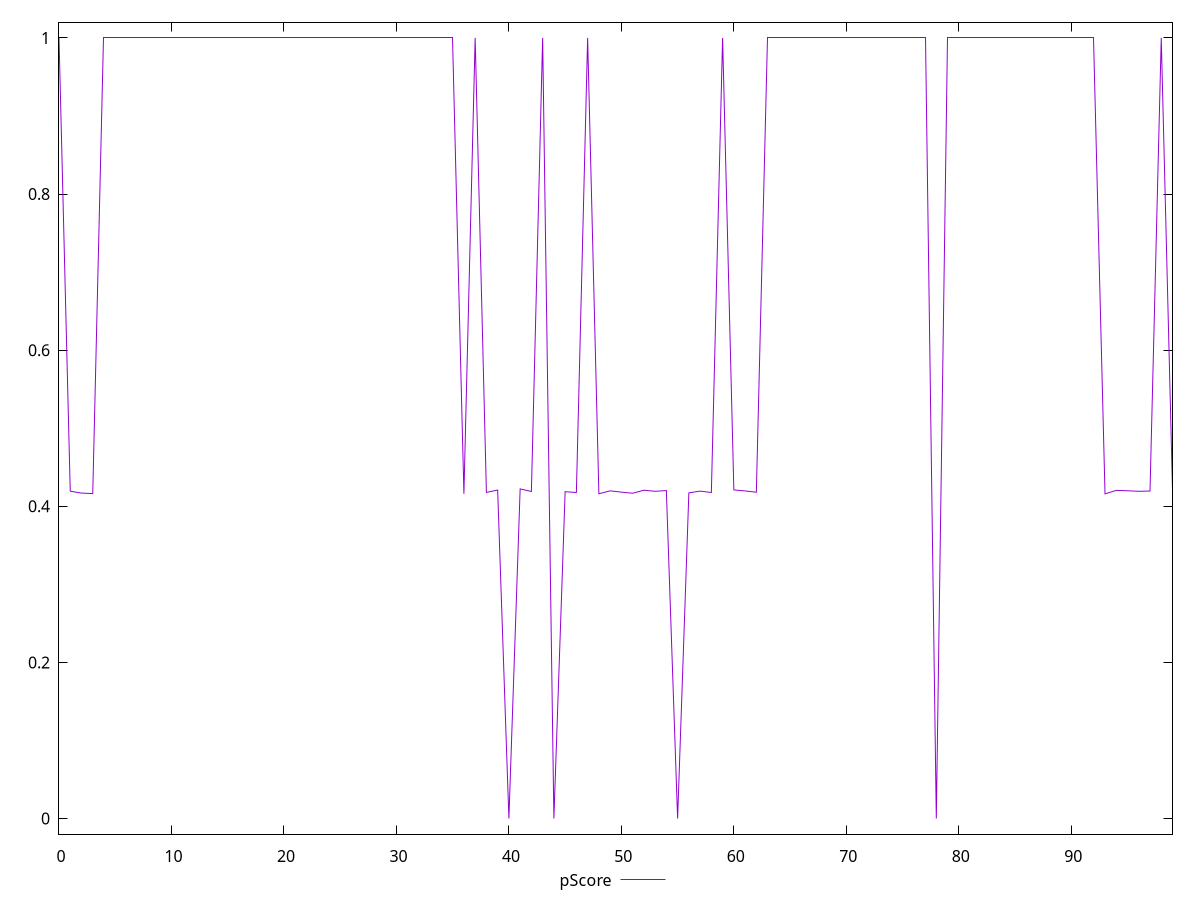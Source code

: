 reset

$pScore <<EOF
0 1
1 0.4192941176470588
2 0.41694117647058826
3 0.41623529411764704
4 1
5 1
6 1
7 1
8 1
9 1
10 1
11 1
12 1
13 1
14 1
15 1
16 1
17 1
18 1
19 1
20 1
21 1
22 1
23 1
24 1
25 1
26 1
27 1
28 1
29 1
30 1
31 1
32 1
33 1
34 1
35 1
36 0.416
37 1
38 0.4177647058823529
39 0.4208235294117647
40 0
41 0.42223529411764704
42 0.41894117647058826
43 1
44 0
45 0.41870588235294115
46 0.4176470588235294
47 1
48 0.416
49 0.41976470588235293
50 0.41811764705882354
51 0.41670588235294115
52 0.42058823529411765
53 0.41917647058823526
54 0.42011764705882354
55 0
56 0.41717647058823526
57 0.4194117647058824
58 0.4176470588235294
59 1
60 0.42094117647058826
61 0.41964705882352943
62 0.418
63 1
64 1
65 1
66 1
67 1
68 1
69 1
70 1
71 1
72 1
73 1
74 1
75 1
76 1
77 1
78 0
79 1
80 1
81 1
82 1
83 1
84 1
85 1
86 1
87 1
88 1
89 1
90 1
91 1
92 1
93 0.4158823529411765
94 0.4203529411764706
95 0.4198823529411765
96 0.41917647058823526
97 0.4195294117647059
98 1
99 0.42105882352941176
EOF

set key outside below
set xrange [0:99]
set yrange [-0.02:1.02]
set trange [-0.02:1.02]
set terminal svg size 640, 500 enhanced background rgb 'white'
set output "reprap/uses-rel-preload/samples/pages+cached+noexternal+nomedia+nocss+nojs/pScore/values.svg"

plot $pScore title "pScore" with line

reset
